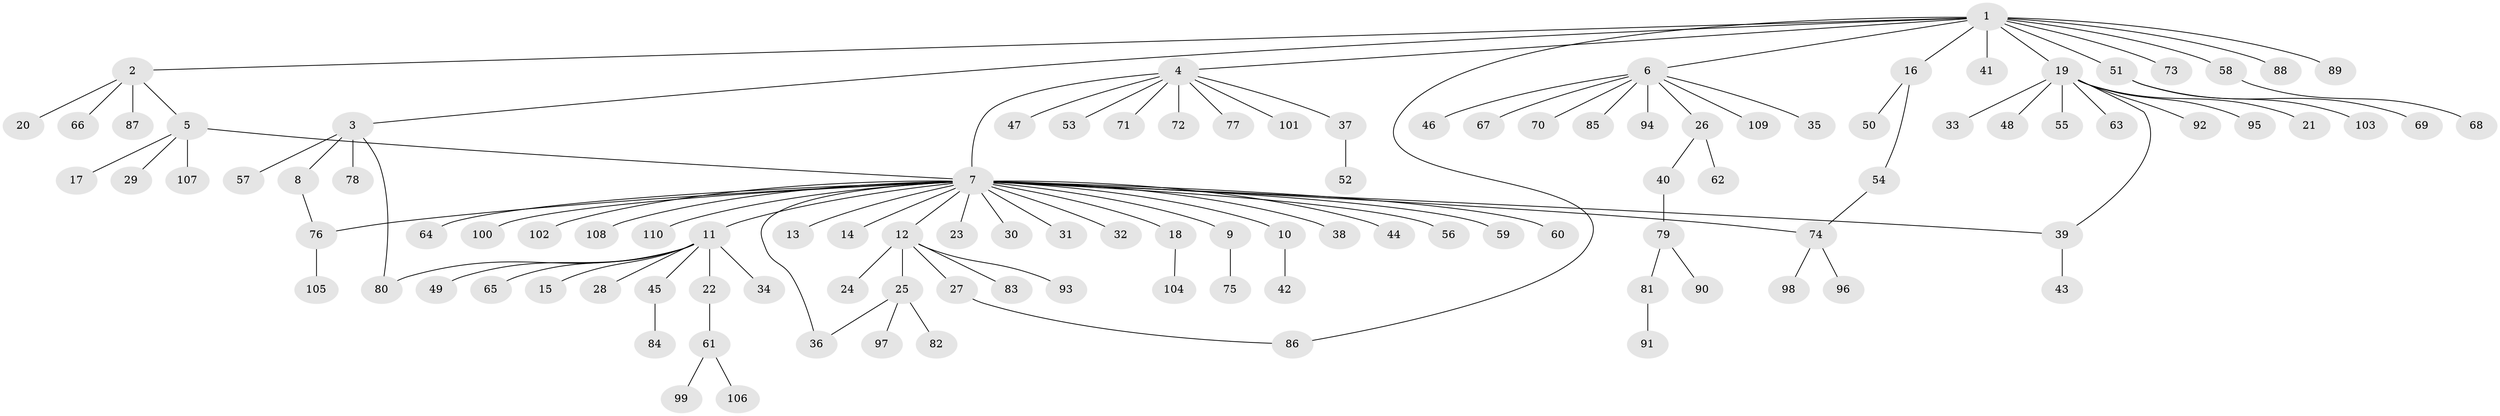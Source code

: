 // Generated by graph-tools (version 1.1) at 2025/35/03/09/25 02:35:51]
// undirected, 110 vertices, 116 edges
graph export_dot {
graph [start="1"]
  node [color=gray90,style=filled];
  1;
  2;
  3;
  4;
  5;
  6;
  7;
  8;
  9;
  10;
  11;
  12;
  13;
  14;
  15;
  16;
  17;
  18;
  19;
  20;
  21;
  22;
  23;
  24;
  25;
  26;
  27;
  28;
  29;
  30;
  31;
  32;
  33;
  34;
  35;
  36;
  37;
  38;
  39;
  40;
  41;
  42;
  43;
  44;
  45;
  46;
  47;
  48;
  49;
  50;
  51;
  52;
  53;
  54;
  55;
  56;
  57;
  58;
  59;
  60;
  61;
  62;
  63;
  64;
  65;
  66;
  67;
  68;
  69;
  70;
  71;
  72;
  73;
  74;
  75;
  76;
  77;
  78;
  79;
  80;
  81;
  82;
  83;
  84;
  85;
  86;
  87;
  88;
  89;
  90;
  91;
  92;
  93;
  94;
  95;
  96;
  97;
  98;
  99;
  100;
  101;
  102;
  103;
  104;
  105;
  106;
  107;
  108;
  109;
  110;
  1 -- 2;
  1 -- 3;
  1 -- 4;
  1 -- 6;
  1 -- 16;
  1 -- 19;
  1 -- 41;
  1 -- 51;
  1 -- 58;
  1 -- 73;
  1 -- 86;
  1 -- 88;
  1 -- 89;
  2 -- 5;
  2 -- 20;
  2 -- 66;
  2 -- 87;
  3 -- 8;
  3 -- 57;
  3 -- 78;
  3 -- 80;
  4 -- 7;
  4 -- 37;
  4 -- 47;
  4 -- 53;
  4 -- 71;
  4 -- 72;
  4 -- 77;
  4 -- 101;
  5 -- 7;
  5 -- 17;
  5 -- 29;
  5 -- 107;
  6 -- 26;
  6 -- 35;
  6 -- 46;
  6 -- 67;
  6 -- 70;
  6 -- 85;
  6 -- 94;
  6 -- 109;
  7 -- 9;
  7 -- 10;
  7 -- 11;
  7 -- 12;
  7 -- 13;
  7 -- 14;
  7 -- 18;
  7 -- 23;
  7 -- 30;
  7 -- 31;
  7 -- 32;
  7 -- 36;
  7 -- 38;
  7 -- 39;
  7 -- 44;
  7 -- 56;
  7 -- 59;
  7 -- 60;
  7 -- 64;
  7 -- 74;
  7 -- 76;
  7 -- 100;
  7 -- 102;
  7 -- 108;
  7 -- 110;
  8 -- 76;
  9 -- 75;
  10 -- 42;
  11 -- 15;
  11 -- 22;
  11 -- 28;
  11 -- 34;
  11 -- 45;
  11 -- 49;
  11 -- 65;
  11 -- 80;
  12 -- 24;
  12 -- 25;
  12 -- 27;
  12 -- 83;
  12 -- 93;
  16 -- 50;
  16 -- 54;
  18 -- 104;
  19 -- 21;
  19 -- 33;
  19 -- 39;
  19 -- 48;
  19 -- 55;
  19 -- 63;
  19 -- 92;
  19 -- 95;
  22 -- 61;
  25 -- 36;
  25 -- 82;
  25 -- 97;
  26 -- 40;
  26 -- 62;
  27 -- 86;
  37 -- 52;
  39 -- 43;
  40 -- 79;
  45 -- 84;
  51 -- 69;
  51 -- 103;
  54 -- 74;
  58 -- 68;
  61 -- 99;
  61 -- 106;
  74 -- 96;
  74 -- 98;
  76 -- 105;
  79 -- 81;
  79 -- 90;
  81 -- 91;
}
